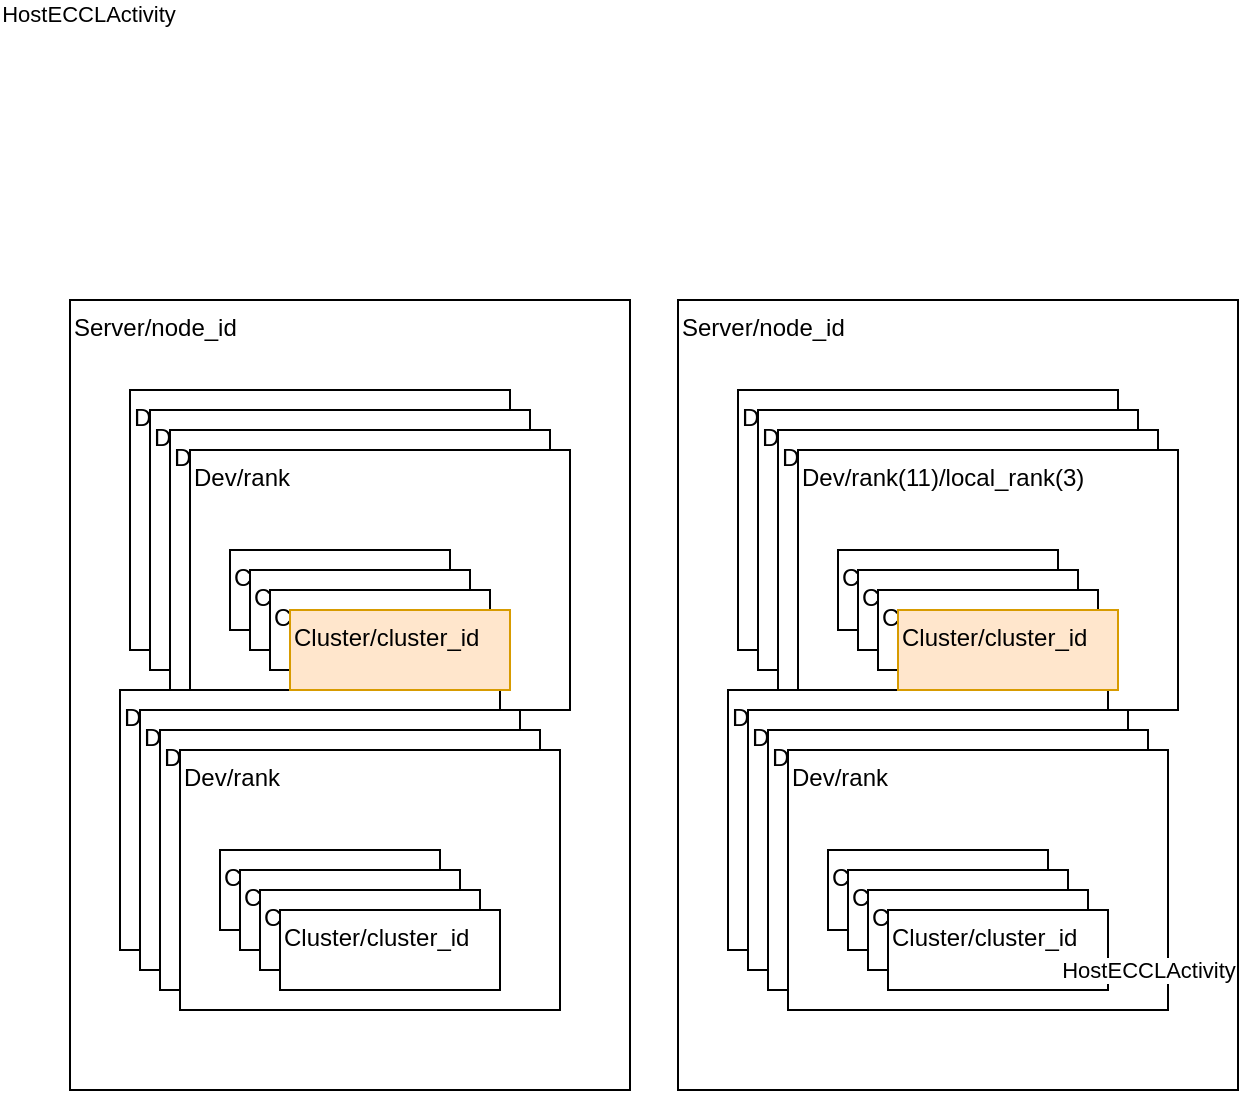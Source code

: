 <mxfile version="13.6.5" type="github">
  <diagram id="2dmpeXrvK79N1orJCc7h" name="Page-1">
    <mxGraphModel dx="1178" dy="613" grid="1" gridSize="10" guides="1" tooltips="1" connect="1" arrows="1" fold="1" page="1" pageScale="1" pageWidth="827" pageHeight="1169" math="0" shadow="0">
      <root>
        <mxCell id="0" />
        <mxCell id="1" parent="0" />
        <mxCell id="uYfRyXN79F69b4HjjZU2-1" value="Server/node_id" style="rounded=0;whiteSpace=wrap;html=1;align=left;verticalAlign=top;" vertex="1" parent="1">
          <mxGeometry x="110" y="265" width="280" height="395" as="geometry" />
        </mxCell>
        <mxCell id="uYfRyXN79F69b4HjjZU2-2" value="Dev/rank" style="rounded=0;whiteSpace=wrap;html=1;align=left;verticalAlign=top;" vertex="1" parent="1">
          <mxGeometry x="140" y="310" width="190" height="130" as="geometry" />
        </mxCell>
        <mxCell id="uYfRyXN79F69b4HjjZU2-3" value="Cluster/cluster_id" style="rounded=0;whiteSpace=wrap;html=1;align=left;verticalAlign=top;" vertex="1" parent="1">
          <mxGeometry x="160" y="360" width="110" height="40" as="geometry" />
        </mxCell>
        <mxCell id="uYfRyXN79F69b4HjjZU2-14" value="Cluster/cluster_id" style="rounded=0;whiteSpace=wrap;html=1;align=left;verticalAlign=top;" vertex="1" parent="1">
          <mxGeometry x="170" y="370" width="110" height="40" as="geometry" />
        </mxCell>
        <mxCell id="uYfRyXN79F69b4HjjZU2-15" value="Cluster/cluster_id" style="rounded=0;whiteSpace=wrap;html=1;align=left;verticalAlign=top;" vertex="1" parent="1">
          <mxGeometry x="180" y="380" width="110" height="40" as="geometry" />
        </mxCell>
        <mxCell id="uYfRyXN79F69b4HjjZU2-16" value="Cluster/cluster_id" style="rounded=0;whiteSpace=wrap;html=1;align=left;verticalAlign=top;" vertex="1" parent="1">
          <mxGeometry x="190" y="390" width="110" height="40" as="geometry" />
        </mxCell>
        <mxCell id="uYfRyXN79F69b4HjjZU2-17" value="Dev/rank" style="rounded=0;whiteSpace=wrap;html=1;align=left;verticalAlign=top;" vertex="1" parent="1">
          <mxGeometry x="150" y="320" width="190" height="130" as="geometry" />
        </mxCell>
        <mxCell id="uYfRyXN79F69b4HjjZU2-18" value="Cluster/cluster_id" style="rounded=0;whiteSpace=wrap;html=1;align=left;verticalAlign=top;" vertex="1" parent="1">
          <mxGeometry x="170" y="370" width="110" height="40" as="geometry" />
        </mxCell>
        <mxCell id="uYfRyXN79F69b4HjjZU2-19" value="Cluster/cluster_id" style="rounded=0;whiteSpace=wrap;html=1;align=left;verticalAlign=top;" vertex="1" parent="1">
          <mxGeometry x="180" y="380" width="110" height="40" as="geometry" />
        </mxCell>
        <mxCell id="uYfRyXN79F69b4HjjZU2-20" value="Cluster/cluster_id" style="rounded=0;whiteSpace=wrap;html=1;align=left;verticalAlign=top;" vertex="1" parent="1">
          <mxGeometry x="190" y="390" width="110" height="40" as="geometry" />
        </mxCell>
        <mxCell id="uYfRyXN79F69b4HjjZU2-21" value="Cluster/cluster_id" style="rounded=0;whiteSpace=wrap;html=1;align=left;verticalAlign=top;" vertex="1" parent="1">
          <mxGeometry x="200" y="400" width="110" height="40" as="geometry" />
        </mxCell>
        <mxCell id="uYfRyXN79F69b4HjjZU2-22" value="Dev/rank" style="rounded=0;whiteSpace=wrap;html=1;align=left;verticalAlign=top;" vertex="1" parent="1">
          <mxGeometry x="160" y="330" width="190" height="130" as="geometry" />
        </mxCell>
        <mxCell id="uYfRyXN79F69b4HjjZU2-23" value="Cluster/cluster_id" style="rounded=0;whiteSpace=wrap;html=1;align=left;verticalAlign=top;" vertex="1" parent="1">
          <mxGeometry x="180" y="380" width="110" height="40" as="geometry" />
        </mxCell>
        <mxCell id="uYfRyXN79F69b4HjjZU2-24" value="Cluster/cluster_id" style="rounded=0;whiteSpace=wrap;html=1;align=left;verticalAlign=top;" vertex="1" parent="1">
          <mxGeometry x="190" y="390" width="110" height="40" as="geometry" />
        </mxCell>
        <mxCell id="uYfRyXN79F69b4HjjZU2-25" value="Cluster/cluster_id" style="rounded=0;whiteSpace=wrap;html=1;align=left;verticalAlign=top;" vertex="1" parent="1">
          <mxGeometry x="200" y="400" width="110" height="40" as="geometry" />
        </mxCell>
        <mxCell id="uYfRyXN79F69b4HjjZU2-26" value="Cluster/cluster_id" style="rounded=0;whiteSpace=wrap;html=1;align=left;verticalAlign=top;" vertex="1" parent="1">
          <mxGeometry x="210" y="410" width="110" height="40" as="geometry" />
        </mxCell>
        <mxCell id="uYfRyXN79F69b4HjjZU2-27" value="Dev/rank" style="rounded=0;whiteSpace=wrap;html=1;align=left;verticalAlign=top;" vertex="1" parent="1">
          <mxGeometry x="170" y="340" width="190" height="130" as="geometry" />
        </mxCell>
        <mxCell id="uYfRyXN79F69b4HjjZU2-28" value="Cluster/cluster_id" style="rounded=0;whiteSpace=wrap;html=1;align=left;verticalAlign=top;" vertex="1" parent="1">
          <mxGeometry x="190" y="390" width="110" height="40" as="geometry" />
        </mxCell>
        <mxCell id="uYfRyXN79F69b4HjjZU2-29" value="Cluster/cluster_id" style="rounded=0;whiteSpace=wrap;html=1;align=left;verticalAlign=top;" vertex="1" parent="1">
          <mxGeometry x="200" y="400" width="110" height="40" as="geometry" />
        </mxCell>
        <mxCell id="uYfRyXN79F69b4HjjZU2-30" value="Cluster/cluster_id" style="rounded=0;whiteSpace=wrap;html=1;align=left;verticalAlign=top;" vertex="1" parent="1">
          <mxGeometry x="210" y="410" width="110" height="40" as="geometry" />
        </mxCell>
        <mxCell id="uYfRyXN79F69b4HjjZU2-57" value="Dev/rank" style="rounded=0;whiteSpace=wrap;html=1;align=left;verticalAlign=top;" vertex="1" parent="1">
          <mxGeometry x="135" y="460" width="190" height="130" as="geometry" />
        </mxCell>
        <mxCell id="uYfRyXN79F69b4HjjZU2-58" value="Cluster/cluster_id" style="rounded=0;whiteSpace=wrap;html=1;align=left;verticalAlign=top;" vertex="1" parent="1">
          <mxGeometry x="155" y="510" width="110" height="40" as="geometry" />
        </mxCell>
        <mxCell id="uYfRyXN79F69b4HjjZU2-59" value="Cluster/cluster_id" style="rounded=0;whiteSpace=wrap;html=1;align=left;verticalAlign=top;" vertex="1" parent="1">
          <mxGeometry x="165" y="520" width="110" height="40" as="geometry" />
        </mxCell>
        <mxCell id="uYfRyXN79F69b4HjjZU2-60" value="Cluster/cluster_id" style="rounded=0;whiteSpace=wrap;html=1;align=left;verticalAlign=top;" vertex="1" parent="1">
          <mxGeometry x="175" y="530" width="110" height="40" as="geometry" />
        </mxCell>
        <mxCell id="uYfRyXN79F69b4HjjZU2-61" value="Cluster/cluster_id" style="rounded=0;whiteSpace=wrap;html=1;align=left;verticalAlign=top;" vertex="1" parent="1">
          <mxGeometry x="185" y="540" width="110" height="40" as="geometry" />
        </mxCell>
        <mxCell id="uYfRyXN79F69b4HjjZU2-62" value="Dev/rank" style="rounded=0;whiteSpace=wrap;html=1;align=left;verticalAlign=top;" vertex="1" parent="1">
          <mxGeometry x="145" y="470" width="190" height="130" as="geometry" />
        </mxCell>
        <mxCell id="uYfRyXN79F69b4HjjZU2-63" value="Cluster/cluster_id" style="rounded=0;whiteSpace=wrap;html=1;align=left;verticalAlign=top;" vertex="1" parent="1">
          <mxGeometry x="165" y="520" width="110" height="40" as="geometry" />
        </mxCell>
        <mxCell id="uYfRyXN79F69b4HjjZU2-64" value="Cluster/cluster_id" style="rounded=0;whiteSpace=wrap;html=1;align=left;verticalAlign=top;" vertex="1" parent="1">
          <mxGeometry x="175" y="530" width="110" height="40" as="geometry" />
        </mxCell>
        <mxCell id="uYfRyXN79F69b4HjjZU2-65" value="Cluster/cluster_id" style="rounded=0;whiteSpace=wrap;html=1;align=left;verticalAlign=top;" vertex="1" parent="1">
          <mxGeometry x="185" y="540" width="110" height="40" as="geometry" />
        </mxCell>
        <mxCell id="uYfRyXN79F69b4HjjZU2-66" value="Cluster/cluster_id" style="rounded=0;whiteSpace=wrap;html=1;align=left;verticalAlign=top;" vertex="1" parent="1">
          <mxGeometry x="195" y="550" width="110" height="40" as="geometry" />
        </mxCell>
        <mxCell id="uYfRyXN79F69b4HjjZU2-67" value="Dev/rank" style="rounded=0;whiteSpace=wrap;html=1;align=left;verticalAlign=top;" vertex="1" parent="1">
          <mxGeometry x="155" y="480" width="190" height="130" as="geometry" />
        </mxCell>
        <mxCell id="uYfRyXN79F69b4HjjZU2-68" value="Cluster/cluster_id" style="rounded=0;whiteSpace=wrap;html=1;align=left;verticalAlign=top;" vertex="1" parent="1">
          <mxGeometry x="175" y="530" width="110" height="40" as="geometry" />
        </mxCell>
        <mxCell id="uYfRyXN79F69b4HjjZU2-69" value="Cluster/cluster_id" style="rounded=0;whiteSpace=wrap;html=1;align=left;verticalAlign=top;" vertex="1" parent="1">
          <mxGeometry x="185" y="540" width="110" height="40" as="geometry" />
        </mxCell>
        <mxCell id="uYfRyXN79F69b4HjjZU2-70" value="Cluster/cluster_id" style="rounded=0;whiteSpace=wrap;html=1;align=left;verticalAlign=top;" vertex="1" parent="1">
          <mxGeometry x="195" y="550" width="110" height="40" as="geometry" />
        </mxCell>
        <mxCell id="uYfRyXN79F69b4HjjZU2-71" value="Cluster/cluster_id" style="rounded=0;whiteSpace=wrap;html=1;align=left;verticalAlign=top;" vertex="1" parent="1">
          <mxGeometry x="205" y="560" width="110" height="40" as="geometry" />
        </mxCell>
        <mxCell id="uYfRyXN79F69b4HjjZU2-72" value="Dev/rank" style="rounded=0;whiteSpace=wrap;html=1;align=left;verticalAlign=top;" vertex="1" parent="1">
          <mxGeometry x="165" y="490" width="190" height="130" as="geometry" />
        </mxCell>
        <mxCell id="uYfRyXN79F69b4HjjZU2-73" value="Cluster/cluster_id" style="rounded=0;whiteSpace=wrap;html=1;align=left;verticalAlign=top;" vertex="1" parent="1">
          <mxGeometry x="185" y="540" width="110" height="40" as="geometry" />
        </mxCell>
        <mxCell id="uYfRyXN79F69b4HjjZU2-74" value="Cluster/cluster_id" style="rounded=0;whiteSpace=wrap;html=1;align=left;verticalAlign=top;" vertex="1" parent="1">
          <mxGeometry x="195" y="550" width="110" height="40" as="geometry" />
        </mxCell>
        <mxCell id="uYfRyXN79F69b4HjjZU2-75" value="Cluster/cluster_id" style="rounded=0;whiteSpace=wrap;html=1;align=left;verticalAlign=top;" vertex="1" parent="1">
          <mxGeometry x="205" y="560" width="110" height="40" as="geometry" />
        </mxCell>
        <mxCell id="uYfRyXN79F69b4HjjZU2-76" value="Cluster/cluster_id" style="rounded=0;whiteSpace=wrap;html=1;align=left;verticalAlign=top;" vertex="1" parent="1">
          <mxGeometry x="215" y="570" width="110" height="40" as="geometry" />
        </mxCell>
        <mxCell id="uYfRyXN79F69b4HjjZU2-77" value="Cluster/cluster_id" style="rounded=0;whiteSpace=wrap;html=1;align=left;verticalAlign=top;fillColor=#ffe6cc;strokeColor=#d79b00;" vertex="1" parent="1">
          <mxGeometry x="220" y="420" width="110" height="40" as="geometry" />
        </mxCell>
        <mxCell id="uYfRyXN79F69b4HjjZU2-78" value="Server/node_id" style="rounded=0;whiteSpace=wrap;html=1;align=left;verticalAlign=top;" vertex="1" parent="1">
          <mxGeometry x="414" y="265" width="280" height="395" as="geometry" />
        </mxCell>
        <mxCell id="uYfRyXN79F69b4HjjZU2-79" value="Dev/rank" style="rounded=0;whiteSpace=wrap;html=1;align=left;verticalAlign=top;" vertex="1" parent="1">
          <mxGeometry x="444" y="310" width="190" height="130" as="geometry" />
        </mxCell>
        <mxCell id="uYfRyXN79F69b4HjjZU2-80" value="Cluster/cluster_id" style="rounded=0;whiteSpace=wrap;html=1;align=left;verticalAlign=top;" vertex="1" parent="1">
          <mxGeometry x="464" y="360" width="110" height="40" as="geometry" />
        </mxCell>
        <mxCell id="uYfRyXN79F69b4HjjZU2-81" value="Cluster/cluster_id" style="rounded=0;whiteSpace=wrap;html=1;align=left;verticalAlign=top;" vertex="1" parent="1">
          <mxGeometry x="474" y="370" width="110" height="40" as="geometry" />
        </mxCell>
        <mxCell id="uYfRyXN79F69b4HjjZU2-82" value="Cluster/cluster_id" style="rounded=0;whiteSpace=wrap;html=1;align=left;verticalAlign=top;" vertex="1" parent="1">
          <mxGeometry x="484" y="380" width="110" height="40" as="geometry" />
        </mxCell>
        <mxCell id="uYfRyXN79F69b4HjjZU2-83" value="Cluster/cluster_id" style="rounded=0;whiteSpace=wrap;html=1;align=left;verticalAlign=top;" vertex="1" parent="1">
          <mxGeometry x="494" y="390" width="110" height="40" as="geometry" />
        </mxCell>
        <mxCell id="uYfRyXN79F69b4HjjZU2-84" value="Dev/rank" style="rounded=0;whiteSpace=wrap;html=1;align=left;verticalAlign=top;" vertex="1" parent="1">
          <mxGeometry x="454" y="320" width="190" height="130" as="geometry" />
        </mxCell>
        <mxCell id="uYfRyXN79F69b4HjjZU2-85" value="Cluster/cluster_id" style="rounded=0;whiteSpace=wrap;html=1;align=left;verticalAlign=top;" vertex="1" parent="1">
          <mxGeometry x="474" y="370" width="110" height="40" as="geometry" />
        </mxCell>
        <mxCell id="uYfRyXN79F69b4HjjZU2-86" value="Cluster/cluster_id" style="rounded=0;whiteSpace=wrap;html=1;align=left;verticalAlign=top;" vertex="1" parent="1">
          <mxGeometry x="484" y="380" width="110" height="40" as="geometry" />
        </mxCell>
        <mxCell id="uYfRyXN79F69b4HjjZU2-87" value="Cluster/cluster_id" style="rounded=0;whiteSpace=wrap;html=1;align=left;verticalAlign=top;" vertex="1" parent="1">
          <mxGeometry x="494" y="390" width="110" height="40" as="geometry" />
        </mxCell>
        <mxCell id="uYfRyXN79F69b4HjjZU2-88" value="Cluster/cluster_id" style="rounded=0;whiteSpace=wrap;html=1;align=left;verticalAlign=top;" vertex="1" parent="1">
          <mxGeometry x="504" y="400" width="110" height="40" as="geometry" />
        </mxCell>
        <mxCell id="uYfRyXN79F69b4HjjZU2-89" value="Dev/rank" style="rounded=0;whiteSpace=wrap;html=1;align=left;verticalAlign=top;" vertex="1" parent="1">
          <mxGeometry x="464" y="330" width="190" height="130" as="geometry" />
        </mxCell>
        <mxCell id="uYfRyXN79F69b4HjjZU2-90" value="Cluster/cluster_id" style="rounded=0;whiteSpace=wrap;html=1;align=left;verticalAlign=top;" vertex="1" parent="1">
          <mxGeometry x="484" y="380" width="110" height="40" as="geometry" />
        </mxCell>
        <mxCell id="uYfRyXN79F69b4HjjZU2-91" value="Cluster/cluster_id" style="rounded=0;whiteSpace=wrap;html=1;align=left;verticalAlign=top;" vertex="1" parent="1">
          <mxGeometry x="494" y="390" width="110" height="40" as="geometry" />
        </mxCell>
        <mxCell id="uYfRyXN79F69b4HjjZU2-92" value="Cluster/cluster_id" style="rounded=0;whiteSpace=wrap;html=1;align=left;verticalAlign=top;" vertex="1" parent="1">
          <mxGeometry x="504" y="400" width="110" height="40" as="geometry" />
        </mxCell>
        <mxCell id="uYfRyXN79F69b4HjjZU2-93" value="Cluster/cluster_id" style="rounded=0;whiteSpace=wrap;html=1;align=left;verticalAlign=top;" vertex="1" parent="1">
          <mxGeometry x="514" y="410" width="110" height="40" as="geometry" />
        </mxCell>
        <mxCell id="uYfRyXN79F69b4HjjZU2-94" value="Dev/rank(11)/local_rank(3)" style="rounded=0;whiteSpace=wrap;html=1;align=left;verticalAlign=top;" vertex="1" parent="1">
          <mxGeometry x="474" y="340" width="190" height="130" as="geometry" />
        </mxCell>
        <mxCell id="uYfRyXN79F69b4HjjZU2-95" value="Cluster/cluster_id" style="rounded=0;whiteSpace=wrap;html=1;align=left;verticalAlign=top;" vertex="1" parent="1">
          <mxGeometry x="494" y="390" width="110" height="40" as="geometry" />
        </mxCell>
        <mxCell id="uYfRyXN79F69b4HjjZU2-96" value="Cluster/cluster_id" style="rounded=0;whiteSpace=wrap;html=1;align=left;verticalAlign=top;" vertex="1" parent="1">
          <mxGeometry x="504" y="400" width="110" height="40" as="geometry" />
        </mxCell>
        <mxCell id="uYfRyXN79F69b4HjjZU2-97" value="Cluster/cluster_id" style="rounded=0;whiteSpace=wrap;html=1;align=left;verticalAlign=top;" vertex="1" parent="1">
          <mxGeometry x="514" y="410" width="110" height="40" as="geometry" />
        </mxCell>
        <mxCell id="uYfRyXN79F69b4HjjZU2-98" value="Dev/rank" style="rounded=0;whiteSpace=wrap;html=1;align=left;verticalAlign=top;" vertex="1" parent="1">
          <mxGeometry x="439" y="460" width="190" height="130" as="geometry" />
        </mxCell>
        <mxCell id="uYfRyXN79F69b4HjjZU2-99" value="Cluster/cluster_id" style="rounded=0;whiteSpace=wrap;html=1;align=left;verticalAlign=top;" vertex="1" parent="1">
          <mxGeometry x="459" y="510" width="110" height="40" as="geometry" />
        </mxCell>
        <mxCell id="uYfRyXN79F69b4HjjZU2-100" value="Cluster/cluster_id" style="rounded=0;whiteSpace=wrap;html=1;align=left;verticalAlign=top;" vertex="1" parent="1">
          <mxGeometry x="469" y="520" width="110" height="40" as="geometry" />
        </mxCell>
        <mxCell id="uYfRyXN79F69b4HjjZU2-101" value="Cluster/cluster_id" style="rounded=0;whiteSpace=wrap;html=1;align=left;verticalAlign=top;" vertex="1" parent="1">
          <mxGeometry x="479" y="530" width="110" height="40" as="geometry" />
        </mxCell>
        <mxCell id="uYfRyXN79F69b4HjjZU2-102" value="Cluster/cluster_id" style="rounded=0;whiteSpace=wrap;html=1;align=left;verticalAlign=top;" vertex="1" parent="1">
          <mxGeometry x="489" y="540" width="110" height="40" as="geometry" />
        </mxCell>
        <mxCell id="uYfRyXN79F69b4HjjZU2-103" value="Dev/rank" style="rounded=0;whiteSpace=wrap;html=1;align=left;verticalAlign=top;" vertex="1" parent="1">
          <mxGeometry x="449" y="470" width="190" height="130" as="geometry" />
        </mxCell>
        <mxCell id="uYfRyXN79F69b4HjjZU2-104" value="Cluster/cluster_id" style="rounded=0;whiteSpace=wrap;html=1;align=left;verticalAlign=top;" vertex="1" parent="1">
          <mxGeometry x="469" y="520" width="110" height="40" as="geometry" />
        </mxCell>
        <mxCell id="uYfRyXN79F69b4HjjZU2-105" value="Cluster/cluster_id" style="rounded=0;whiteSpace=wrap;html=1;align=left;verticalAlign=top;" vertex="1" parent="1">
          <mxGeometry x="479" y="530" width="110" height="40" as="geometry" />
        </mxCell>
        <mxCell id="uYfRyXN79F69b4HjjZU2-106" value="Cluster/cluster_id" style="rounded=0;whiteSpace=wrap;html=1;align=left;verticalAlign=top;" vertex="1" parent="1">
          <mxGeometry x="489" y="540" width="110" height="40" as="geometry" />
        </mxCell>
        <mxCell id="uYfRyXN79F69b4HjjZU2-107" value="Cluster/cluster_id" style="rounded=0;whiteSpace=wrap;html=1;align=left;verticalAlign=top;" vertex="1" parent="1">
          <mxGeometry x="499" y="550" width="110" height="40" as="geometry" />
        </mxCell>
        <mxCell id="uYfRyXN79F69b4HjjZU2-108" value="Dev/rank" style="rounded=0;whiteSpace=wrap;html=1;align=left;verticalAlign=top;" vertex="1" parent="1">
          <mxGeometry x="459" y="480" width="190" height="130" as="geometry" />
        </mxCell>
        <mxCell id="uYfRyXN79F69b4HjjZU2-109" value="Cluster/cluster_id" style="rounded=0;whiteSpace=wrap;html=1;align=left;verticalAlign=top;" vertex="1" parent="1">
          <mxGeometry x="479" y="530" width="110" height="40" as="geometry" />
        </mxCell>
        <mxCell id="uYfRyXN79F69b4HjjZU2-110" value="Cluster/cluster_id" style="rounded=0;whiteSpace=wrap;html=1;align=left;verticalAlign=top;" vertex="1" parent="1">
          <mxGeometry x="489" y="540" width="110" height="40" as="geometry" />
        </mxCell>
        <mxCell id="uYfRyXN79F69b4HjjZU2-111" value="Cluster/cluster_id" style="rounded=0;whiteSpace=wrap;html=1;align=left;verticalAlign=top;" vertex="1" parent="1">
          <mxGeometry x="499" y="550" width="110" height="40" as="geometry" />
        </mxCell>
        <mxCell id="uYfRyXN79F69b4HjjZU2-112" value="Cluster/cluster_id" style="rounded=0;whiteSpace=wrap;html=1;align=left;verticalAlign=top;" vertex="1" parent="1">
          <mxGeometry x="509" y="560" width="110" height="40" as="geometry" />
        </mxCell>
        <mxCell id="uYfRyXN79F69b4HjjZU2-113" value="Dev/rank" style="rounded=0;whiteSpace=wrap;html=1;align=left;verticalAlign=top;" vertex="1" parent="1">
          <mxGeometry x="469" y="490" width="190" height="130" as="geometry" />
        </mxCell>
        <mxCell id="uYfRyXN79F69b4HjjZU2-114" value="Cluster/cluster_id" style="rounded=0;whiteSpace=wrap;html=1;align=left;verticalAlign=top;" vertex="1" parent="1">
          <mxGeometry x="489" y="540" width="110" height="40" as="geometry" />
        </mxCell>
        <mxCell id="uYfRyXN79F69b4HjjZU2-115" value="Cluster/cluster_id" style="rounded=0;whiteSpace=wrap;html=1;align=left;verticalAlign=top;" vertex="1" parent="1">
          <mxGeometry x="499" y="550" width="110" height="40" as="geometry" />
        </mxCell>
        <mxCell id="uYfRyXN79F69b4HjjZU2-116" value="Cluster/cluster_id" style="rounded=0;whiteSpace=wrap;html=1;align=left;verticalAlign=top;" vertex="1" parent="1">
          <mxGeometry x="509" y="560" width="110" height="40" as="geometry" />
        </mxCell>
        <mxCell id="uYfRyXN79F69b4HjjZU2-117" value="Cluster/cluster_id" style="rounded=0;whiteSpace=wrap;html=1;align=left;verticalAlign=top;" vertex="1" parent="1">
          <mxGeometry x="519" y="570" width="110" height="40" as="geometry" />
        </mxCell>
        <mxCell id="uYfRyXN79F69b4HjjZU2-118" value="Cluster/cluster_id" style="rounded=0;whiteSpace=wrap;html=1;align=left;verticalAlign=top;fillColor=#ffe6cc;strokeColor=#d79b00;" vertex="1" parent="1">
          <mxGeometry x="524" y="420" width="110" height="40" as="geometry" />
        </mxCell>
        <mxCell id="uYfRyXN79F69b4HjjZU2-121" value="HostECCLActivity" style="edgeLabel;html=1;align=center;verticalAlign=middle;resizable=0;points=[];" vertex="1" connectable="0" parent="1">
          <mxGeometry x="0.16" y="1" relative="1" as="geometry">
            <mxPoint x="118.96" y="121.32" as="offset" />
          </mxGeometry>
        </mxCell>
        <mxCell id="uYfRyXN79F69b4HjjZU2-122" value="HostECCLActivity" style="edgeLabel;html=1;align=center;verticalAlign=middle;resizable=0;points=[];" vertex="1" connectable="0" parent="1">
          <mxGeometry x="648.999" y="600.001" as="geometry" />
        </mxCell>
      </root>
    </mxGraphModel>
  </diagram>
</mxfile>
